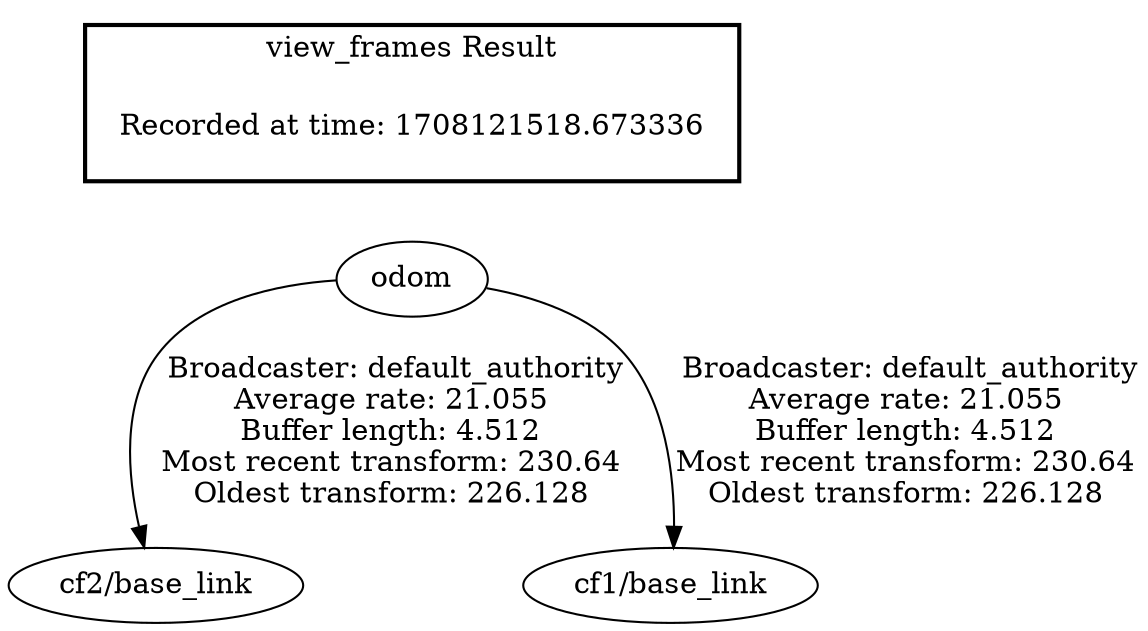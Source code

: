 digraph G {
"odom" -> "cf2/base_link"[label=" Broadcaster: default_authority\nAverage rate: 21.055\nBuffer length: 4.512\nMost recent transform: 230.64\nOldest transform: 226.128\n"];
"odom" -> "cf1/base_link"[label=" Broadcaster: default_authority\nAverage rate: 21.055\nBuffer length: 4.512\nMost recent transform: 230.64\nOldest transform: 226.128\n"];
edge [style=invis];
 subgraph cluster_legend { style=bold; color=black; label ="view_frames Result";
"Recorded at time: 1708121518.673336"[ shape=plaintext ] ;
}->"odom";
}